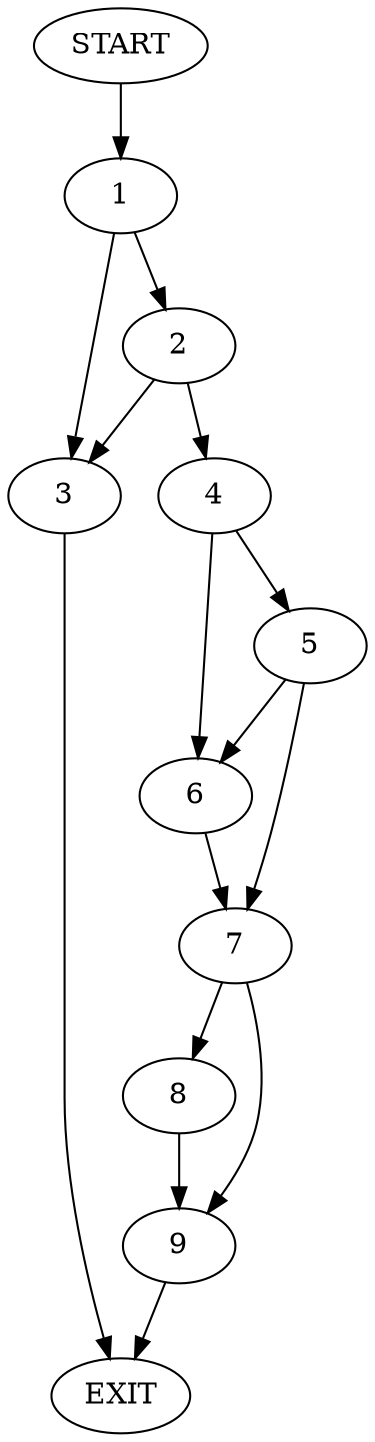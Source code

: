 digraph {
0 [label="START"]
10 [label="EXIT"]
0 -> 1
1 -> 2
1 -> 3
2 -> 3
2 -> 4
3 -> 10
4 -> 5
4 -> 6
6 -> 7
5 -> 7
5 -> 6
7 -> 8
7 -> 9
9 -> 10
8 -> 9
}

